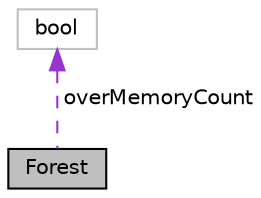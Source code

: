 digraph "Forest"
{
  edge [fontname="Helvetica",fontsize="10",labelfontname="Helvetica",labelfontsize="10"];
  node [fontname="Helvetica",fontsize="10",shape=record];
  Node1 [label="Forest",height=0.2,width=0.4,color="black", fillcolor="grey75", style="filled", fontcolor="black"];
  Node2 -> Node1 [dir="back",color="darkorchid3",fontsize="10",style="dashed",label=" overMemoryCount" ,fontname="Helvetica"];
  Node2 [label="bool",height=0.2,width=0.4,color="grey75", fillcolor="white", style="filled"];
}
